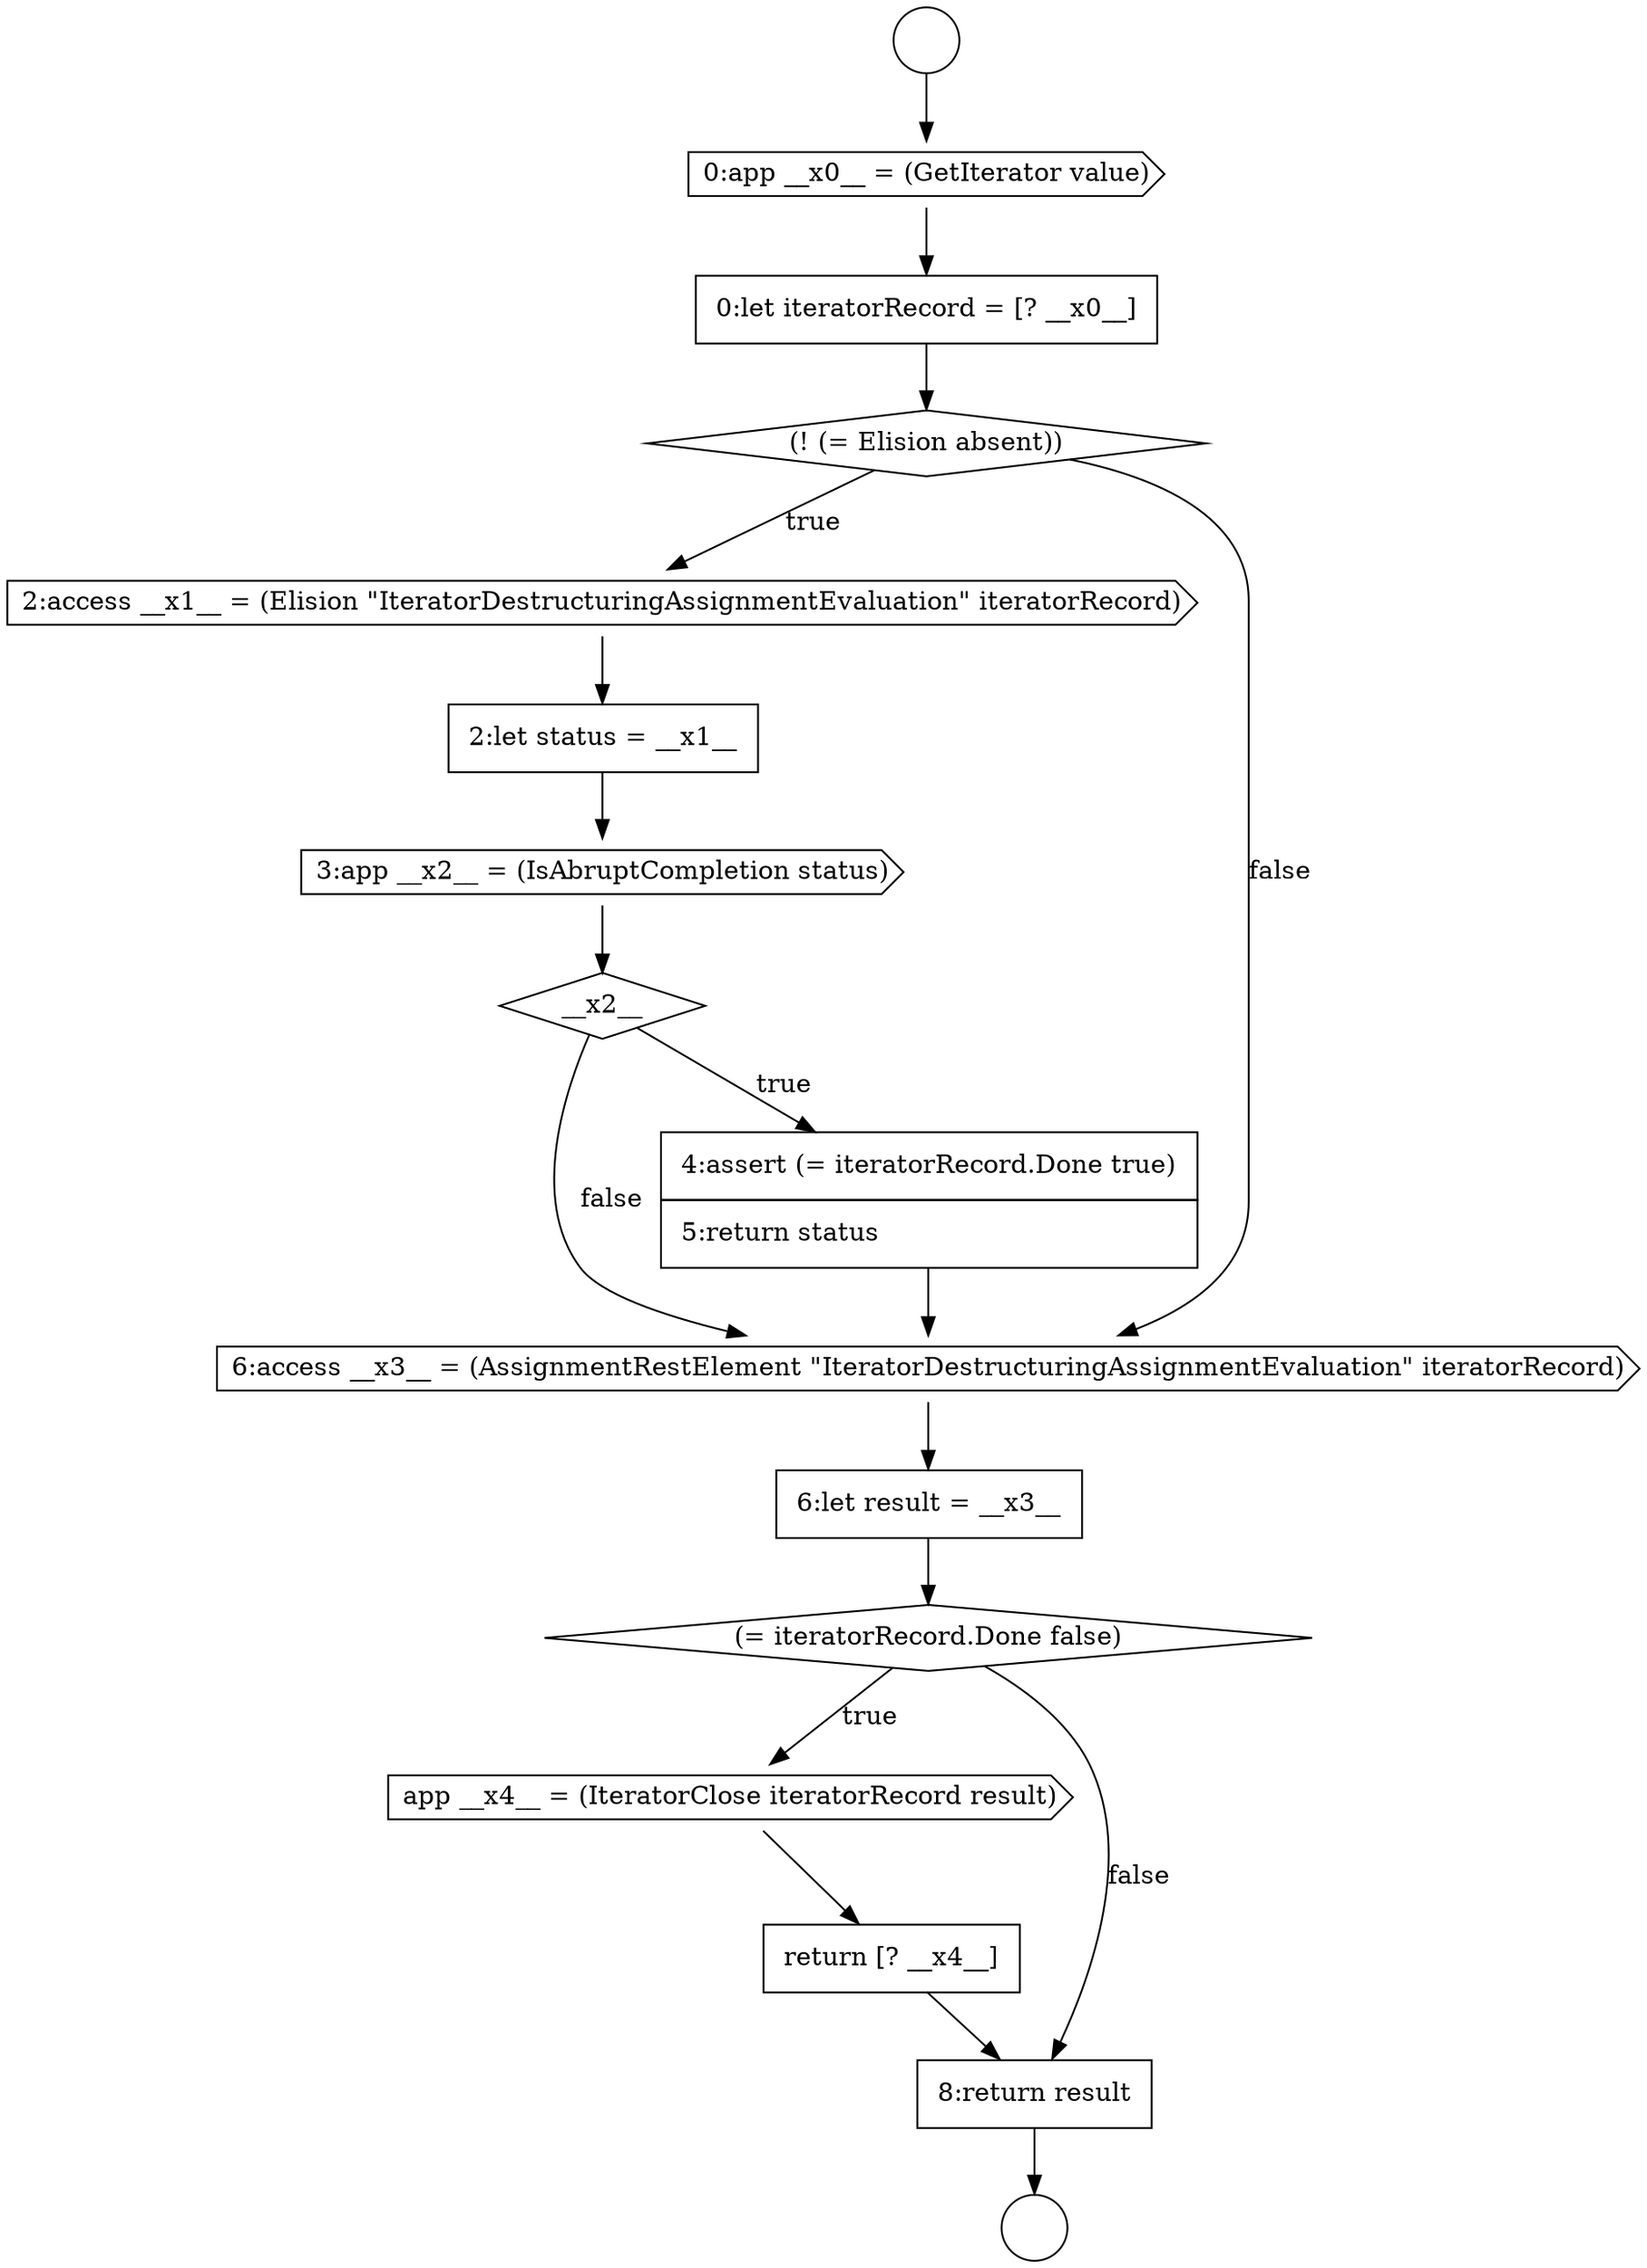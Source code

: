 digraph {
  node5168 [shape=cds, label=<<font color="black">app __x4__ = (IteratorClose iteratorRecord result)</font>> color="black" fillcolor="white" style=filled]
  node5160 [shape=cds, label=<<font color="black">2:access __x1__ = (Elision &quot;IteratorDestructuringAssignmentEvaluation&quot; iteratorRecord)</font>> color="black" fillcolor="white" style=filled]
  node5156 [shape=circle label=" " color="black" fillcolor="white" style=filled]
  node5169 [shape=none, margin=0, label=<<font color="black">
    <table border="0" cellborder="1" cellspacing="0" cellpadding="10">
      <tr><td align="left">return [? __x4__]</td></tr>
    </table>
  </font>> color="black" fillcolor="white" style=filled]
  node5166 [shape=none, margin=0, label=<<font color="black">
    <table border="0" cellborder="1" cellspacing="0" cellpadding="10">
      <tr><td align="left">6:let result = __x3__</td></tr>
    </table>
  </font>> color="black" fillcolor="white" style=filled]
  node5170 [shape=none, margin=0, label=<<font color="black">
    <table border="0" cellborder="1" cellspacing="0" cellpadding="10">
      <tr><td align="left">8:return result</td></tr>
    </table>
  </font>> color="black" fillcolor="white" style=filled]
  node5158 [shape=none, margin=0, label=<<font color="black">
    <table border="0" cellborder="1" cellspacing="0" cellpadding="10">
      <tr><td align="left">0:let iteratorRecord = [? __x0__]</td></tr>
    </table>
  </font>> color="black" fillcolor="white" style=filled]
  node5165 [shape=cds, label=<<font color="black">6:access __x3__ = (AssignmentRestElement &quot;IteratorDestructuringAssignmentEvaluation&quot; iteratorRecord)</font>> color="black" fillcolor="white" style=filled]
  node5159 [shape=diamond, label=<<font color="black">(! (= Elision absent))</font>> color="black" fillcolor="white" style=filled]
  node5155 [shape=circle label=" " color="black" fillcolor="white" style=filled]
  node5163 [shape=diamond, label=<<font color="black">__x2__</font>> color="black" fillcolor="white" style=filled]
  node5161 [shape=none, margin=0, label=<<font color="black">
    <table border="0" cellborder="1" cellspacing="0" cellpadding="10">
      <tr><td align="left">2:let status = __x1__</td></tr>
    </table>
  </font>> color="black" fillcolor="white" style=filled]
  node5157 [shape=cds, label=<<font color="black">0:app __x0__ = (GetIterator value)</font>> color="black" fillcolor="white" style=filled]
  node5167 [shape=diamond, label=<<font color="black">(= iteratorRecord.Done false)</font>> color="black" fillcolor="white" style=filled]
  node5164 [shape=none, margin=0, label=<<font color="black">
    <table border="0" cellborder="1" cellspacing="0" cellpadding="10">
      <tr><td align="left">4:assert (= iteratorRecord.Done true)</td></tr>
      <tr><td align="left">5:return status</td></tr>
    </table>
  </font>> color="black" fillcolor="white" style=filled]
  node5162 [shape=cds, label=<<font color="black">3:app __x2__ = (IsAbruptCompletion status)</font>> color="black" fillcolor="white" style=filled]
  node5165 -> node5166 [ color="black"]
  node5155 -> node5157 [ color="black"]
  node5167 -> node5168 [label=<<font color="black">true</font>> color="black"]
  node5167 -> node5170 [label=<<font color="black">false</font>> color="black"]
  node5159 -> node5160 [label=<<font color="black">true</font>> color="black"]
  node5159 -> node5165 [label=<<font color="black">false</font>> color="black"]
  node5157 -> node5158 [ color="black"]
  node5164 -> node5165 [ color="black"]
  node5160 -> node5161 [ color="black"]
  node5162 -> node5163 [ color="black"]
  node5169 -> node5170 [ color="black"]
  node5166 -> node5167 [ color="black"]
  node5163 -> node5164 [label=<<font color="black">true</font>> color="black"]
  node5163 -> node5165 [label=<<font color="black">false</font>> color="black"]
  node5161 -> node5162 [ color="black"]
  node5170 -> node5156 [ color="black"]
  node5168 -> node5169 [ color="black"]
  node5158 -> node5159 [ color="black"]
}
